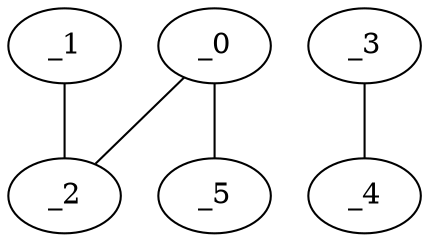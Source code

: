 graph EP1_0012 {
	_0	 [x="2.24",
		y="2.75"];
	_2	 [x="0.790951",
		y="2.67056"];
	_0 -- _2;
	_5	 [x="1.54137",
		y="2.55668"];
	_0 -- _5;
	_1	 [x="0.72112",
		y="0.594513"];
	_1 -- _2;
	_3	 [x="0.543537",
		y="1.79302"];
	_4	 [x="1.96078",
		y="1.70493"];
	_3 -- _4;
}
